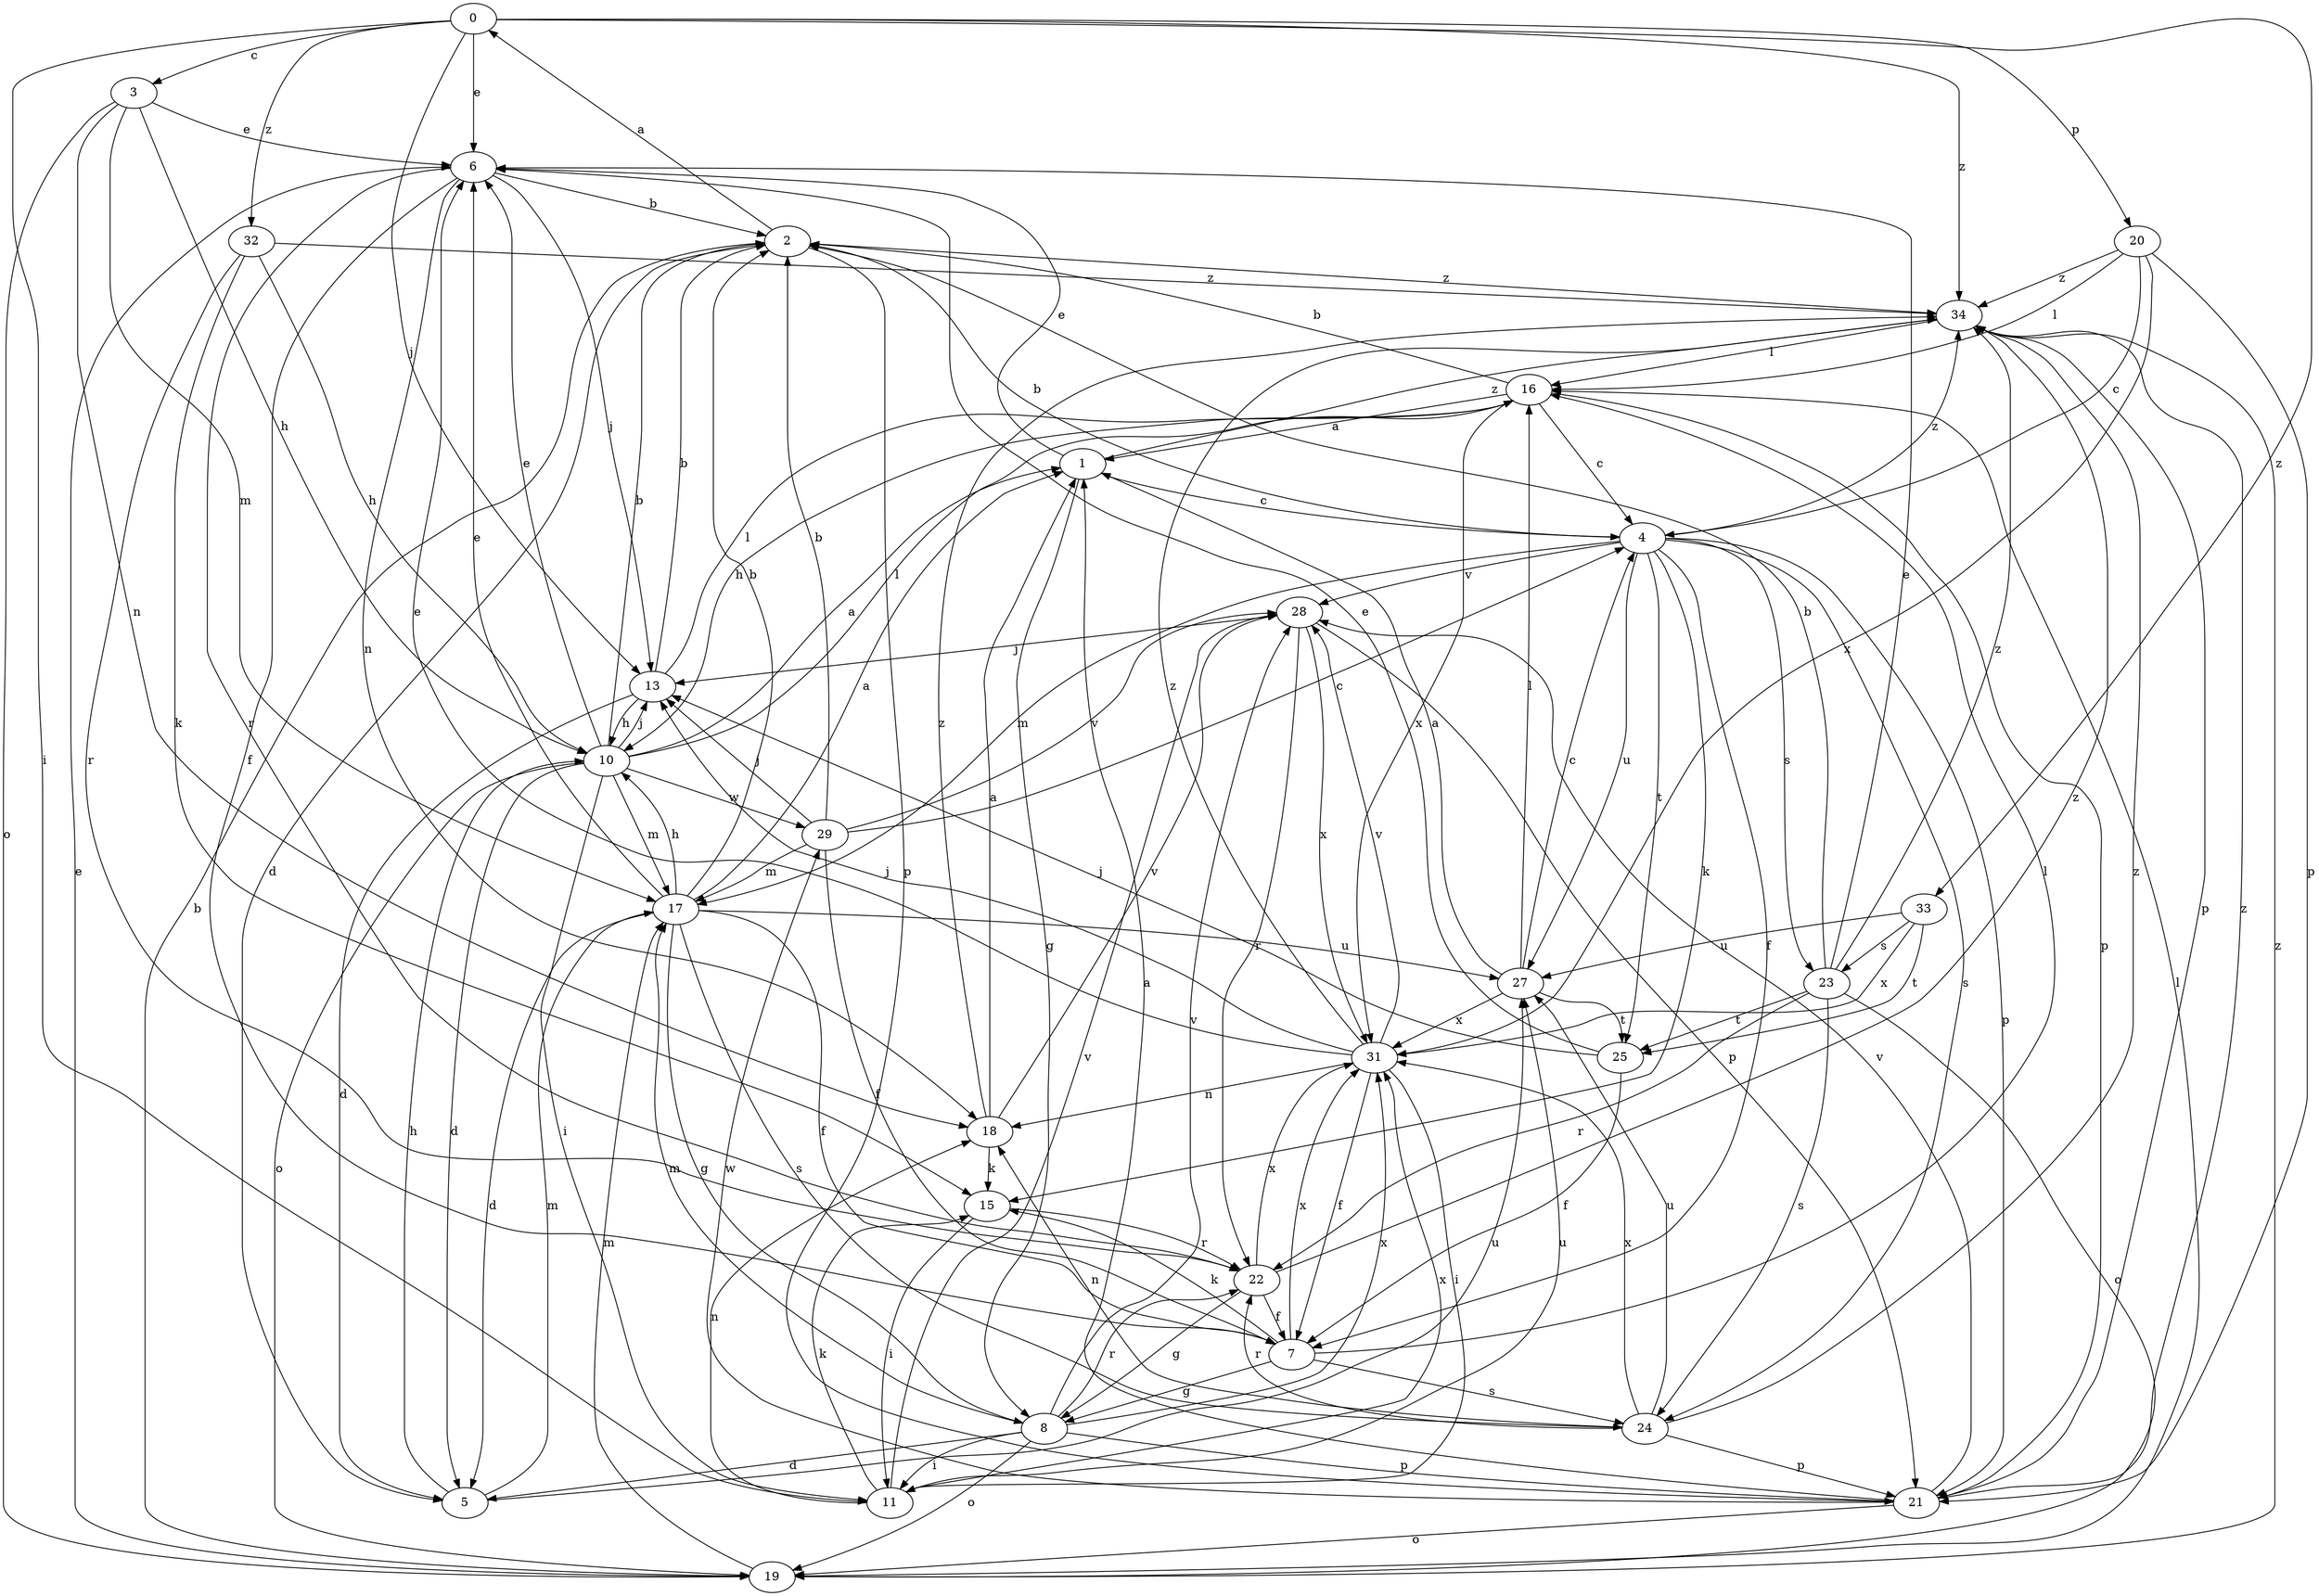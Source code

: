 strict digraph  {
0;
1;
2;
3;
4;
5;
6;
7;
8;
10;
11;
13;
15;
16;
17;
18;
19;
20;
21;
22;
23;
24;
25;
27;
28;
29;
31;
32;
33;
34;
0 -> 3  [label=c];
0 -> 6  [label=e];
0 -> 11  [label=i];
0 -> 13  [label=j];
0 -> 20  [label=p];
0 -> 32  [label=z];
0 -> 33  [label=z];
0 -> 34  [label=z];
1 -> 4  [label=c];
1 -> 6  [label=e];
1 -> 8  [label=g];
1 -> 34  [label=z];
2 -> 0  [label=a];
2 -> 5  [label=d];
2 -> 21  [label=p];
2 -> 34  [label=z];
3 -> 6  [label=e];
3 -> 10  [label=h];
3 -> 17  [label=m];
3 -> 18  [label=n];
3 -> 19  [label=o];
4 -> 2  [label=b];
4 -> 7  [label=f];
4 -> 15  [label=k];
4 -> 17  [label=m];
4 -> 21  [label=p];
4 -> 23  [label=s];
4 -> 24  [label=s];
4 -> 25  [label=t];
4 -> 27  [label=u];
4 -> 28  [label=v];
4 -> 34  [label=z];
5 -> 10  [label=h];
5 -> 17  [label=m];
5 -> 27  [label=u];
6 -> 2  [label=b];
6 -> 7  [label=f];
6 -> 13  [label=j];
6 -> 18  [label=n];
6 -> 22  [label=r];
7 -> 8  [label=g];
7 -> 15  [label=k];
7 -> 16  [label=l];
7 -> 24  [label=s];
7 -> 31  [label=x];
8 -> 5  [label=d];
8 -> 11  [label=i];
8 -> 17  [label=m];
8 -> 19  [label=o];
8 -> 21  [label=p];
8 -> 22  [label=r];
8 -> 28  [label=v];
8 -> 31  [label=x];
10 -> 1  [label=a];
10 -> 2  [label=b];
10 -> 5  [label=d];
10 -> 6  [label=e];
10 -> 11  [label=i];
10 -> 13  [label=j];
10 -> 16  [label=l];
10 -> 17  [label=m];
10 -> 19  [label=o];
10 -> 29  [label=w];
11 -> 15  [label=k];
11 -> 18  [label=n];
11 -> 27  [label=u];
11 -> 28  [label=v];
11 -> 31  [label=x];
13 -> 2  [label=b];
13 -> 5  [label=d];
13 -> 10  [label=h];
13 -> 16  [label=l];
15 -> 11  [label=i];
15 -> 22  [label=r];
16 -> 1  [label=a];
16 -> 2  [label=b];
16 -> 4  [label=c];
16 -> 10  [label=h];
16 -> 21  [label=p];
16 -> 31  [label=x];
17 -> 1  [label=a];
17 -> 2  [label=b];
17 -> 5  [label=d];
17 -> 6  [label=e];
17 -> 7  [label=f];
17 -> 8  [label=g];
17 -> 10  [label=h];
17 -> 24  [label=s];
17 -> 27  [label=u];
18 -> 1  [label=a];
18 -> 15  [label=k];
18 -> 28  [label=v];
18 -> 34  [label=z];
19 -> 2  [label=b];
19 -> 6  [label=e];
19 -> 16  [label=l];
19 -> 17  [label=m];
19 -> 34  [label=z];
20 -> 4  [label=c];
20 -> 16  [label=l];
20 -> 21  [label=p];
20 -> 31  [label=x];
20 -> 34  [label=z];
21 -> 1  [label=a];
21 -> 19  [label=o];
21 -> 28  [label=v];
21 -> 29  [label=w];
21 -> 34  [label=z];
22 -> 7  [label=f];
22 -> 8  [label=g];
22 -> 31  [label=x];
22 -> 34  [label=z];
23 -> 2  [label=b];
23 -> 6  [label=e];
23 -> 19  [label=o];
23 -> 22  [label=r];
23 -> 24  [label=s];
23 -> 25  [label=t];
23 -> 34  [label=z];
24 -> 18  [label=n];
24 -> 21  [label=p];
24 -> 22  [label=r];
24 -> 27  [label=u];
24 -> 31  [label=x];
24 -> 34  [label=z];
25 -> 6  [label=e];
25 -> 7  [label=f];
25 -> 13  [label=j];
27 -> 1  [label=a];
27 -> 4  [label=c];
27 -> 16  [label=l];
27 -> 25  [label=t];
27 -> 31  [label=x];
28 -> 13  [label=j];
28 -> 21  [label=p];
28 -> 22  [label=r];
28 -> 31  [label=x];
29 -> 2  [label=b];
29 -> 4  [label=c];
29 -> 7  [label=f];
29 -> 13  [label=j];
29 -> 17  [label=m];
29 -> 28  [label=v];
31 -> 6  [label=e];
31 -> 7  [label=f];
31 -> 11  [label=i];
31 -> 13  [label=j];
31 -> 18  [label=n];
31 -> 28  [label=v];
31 -> 34  [label=z];
32 -> 10  [label=h];
32 -> 15  [label=k];
32 -> 22  [label=r];
32 -> 34  [label=z];
33 -> 25  [label=t];
33 -> 27  [label=u];
33 -> 31  [label=x];
33 -> 23  [label=s];
34 -> 16  [label=l];
34 -> 21  [label=p];
}
